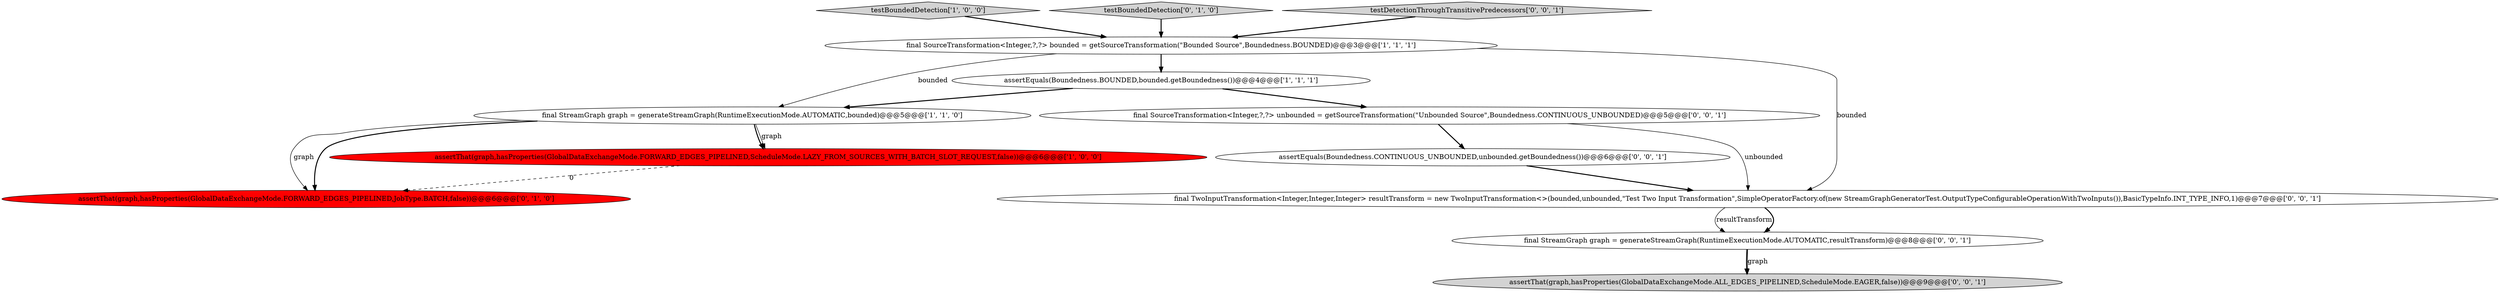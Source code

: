 digraph {
11 [style = filled, label = "final StreamGraph graph = generateStreamGraph(RuntimeExecutionMode.AUTOMATIC,resultTransform)@@@8@@@['0', '0', '1']", fillcolor = white, shape = ellipse image = "AAA0AAABBB3BBB"];
0 [style = filled, label = "final SourceTransformation<Integer,?,?> bounded = getSourceTransformation(\"Bounded Source\",Boundedness.BOUNDED)@@@3@@@['1', '1', '1']", fillcolor = white, shape = ellipse image = "AAA0AAABBB1BBB"];
5 [style = filled, label = "assertThat(graph,hasProperties(GlobalDataExchangeMode.FORWARD_EDGES_PIPELINED,JobType.BATCH,false))@@@6@@@['0', '1', '0']", fillcolor = red, shape = ellipse image = "AAA1AAABBB2BBB"];
4 [style = filled, label = "testBoundedDetection['1', '0', '0']", fillcolor = lightgray, shape = diamond image = "AAA0AAABBB1BBB"];
6 [style = filled, label = "testBoundedDetection['0', '1', '0']", fillcolor = lightgray, shape = diamond image = "AAA0AAABBB2BBB"];
12 [style = filled, label = "testDetectionThroughTransitivePredecessors['0', '0', '1']", fillcolor = lightgray, shape = diamond image = "AAA0AAABBB3BBB"];
8 [style = filled, label = "assertThat(graph,hasProperties(GlobalDataExchangeMode.ALL_EDGES_PIPELINED,ScheduleMode.EAGER,false))@@@9@@@['0', '0', '1']", fillcolor = lightgray, shape = ellipse image = "AAA0AAABBB3BBB"];
9 [style = filled, label = "final TwoInputTransformation<Integer,Integer,Integer> resultTransform = new TwoInputTransformation<>(bounded,unbounded,\"Test Two Input Transformation\",SimpleOperatorFactory.of(new StreamGraphGeneratorTest.OutputTypeConfigurableOperationWithTwoInputs()),BasicTypeInfo.INT_TYPE_INFO,1)@@@7@@@['0', '0', '1']", fillcolor = white, shape = ellipse image = "AAA0AAABBB3BBB"];
7 [style = filled, label = "assertEquals(Boundedness.CONTINUOUS_UNBOUNDED,unbounded.getBoundedness())@@@6@@@['0', '0', '1']", fillcolor = white, shape = ellipse image = "AAA0AAABBB3BBB"];
10 [style = filled, label = "final SourceTransformation<Integer,?,?> unbounded = getSourceTransformation(\"Unbounded Source\",Boundedness.CONTINUOUS_UNBOUNDED)@@@5@@@['0', '0', '1']", fillcolor = white, shape = ellipse image = "AAA0AAABBB3BBB"];
3 [style = filled, label = "final StreamGraph graph = generateStreamGraph(RuntimeExecutionMode.AUTOMATIC,bounded)@@@5@@@['1', '1', '0']", fillcolor = white, shape = ellipse image = "AAA0AAABBB1BBB"];
1 [style = filled, label = "assertEquals(Boundedness.BOUNDED,bounded.getBoundedness())@@@4@@@['1', '1', '1']", fillcolor = white, shape = ellipse image = "AAA0AAABBB1BBB"];
2 [style = filled, label = "assertThat(graph,hasProperties(GlobalDataExchangeMode.FORWARD_EDGES_PIPELINED,ScheduleMode.LAZY_FROM_SOURCES_WITH_BATCH_SLOT_REQUEST,false))@@@6@@@['1', '0', '0']", fillcolor = red, shape = ellipse image = "AAA1AAABBB1BBB"];
1->3 [style = bold, label=""];
7->9 [style = bold, label=""];
3->2 [style = solid, label="graph"];
11->8 [style = bold, label=""];
0->3 [style = solid, label="bounded"];
2->5 [style = dashed, label="0"];
9->11 [style = solid, label="resultTransform"];
3->5 [style = bold, label=""];
6->0 [style = bold, label=""];
10->9 [style = solid, label="unbounded"];
11->8 [style = solid, label="graph"];
9->11 [style = bold, label=""];
3->2 [style = bold, label=""];
1->10 [style = bold, label=""];
12->0 [style = bold, label=""];
10->7 [style = bold, label=""];
0->1 [style = bold, label=""];
3->5 [style = solid, label="graph"];
0->9 [style = solid, label="bounded"];
4->0 [style = bold, label=""];
}
